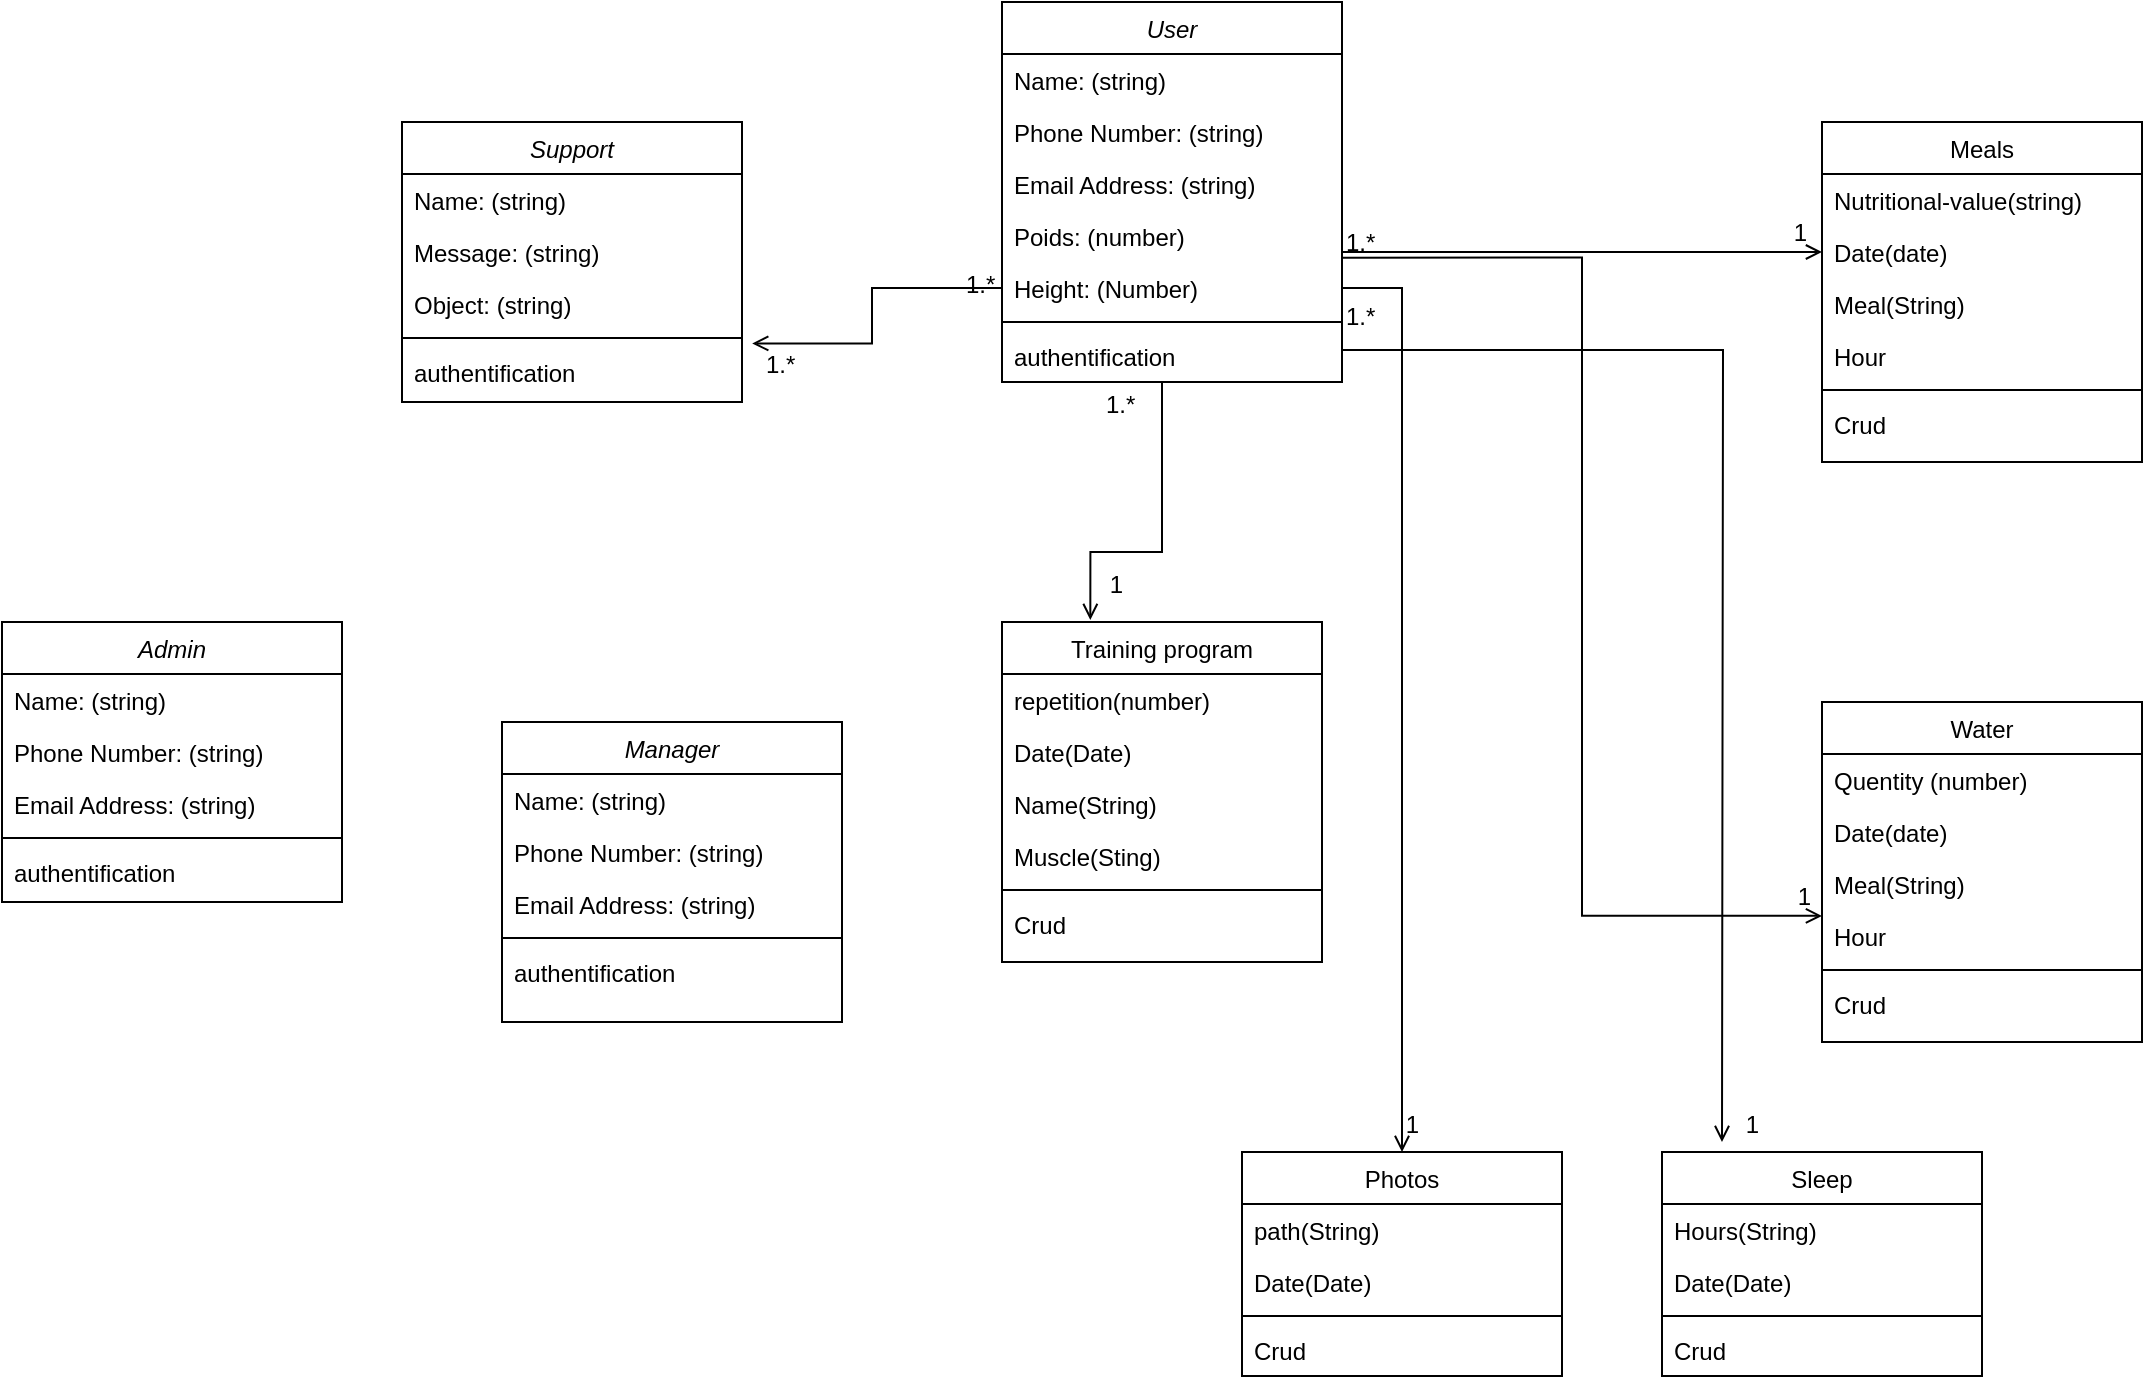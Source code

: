<mxfile version="17.2.1" type="device"><diagram id="C5RBs43oDa-KdzZeNtuy" name="Page-1"><mxGraphModel dx="2211" dy="919" grid="1" gridSize="10" guides="1" tooltips="1" connect="1" arrows="1" fold="1" page="1" pageScale="1" pageWidth="827" pageHeight="1169" math="0" shadow="0"><root><mxCell id="WIyWlLk6GJQsqaUBKTNV-0"/><mxCell id="WIyWlLk6GJQsqaUBKTNV-1" parent="WIyWlLk6GJQsqaUBKTNV-0"/><mxCell id="TL10Hn01DvHXObAlwQtO-19" style="edgeStyle=orthogonalEdgeStyle;rounded=0;orthogonalLoop=1;jettySize=auto;html=1;entryX=0.276;entryY=-0.006;entryDx=0;entryDy=0;entryPerimeter=0;endArrow=open;endFill=0;" edge="1" parent="WIyWlLk6GJQsqaUBKTNV-1" source="zkfFHV4jXpPFQw0GAbJ--0" target="TL10Hn01DvHXObAlwQtO-12"><mxGeometry relative="1" as="geometry"><Array as="points"><mxPoint x="180" y="285"/><mxPoint x="144" y="285"/></Array></mxGeometry></mxCell><mxCell id="zkfFHV4jXpPFQw0GAbJ--0" value="User" style="swimlane;fontStyle=2;align=center;verticalAlign=top;childLayout=stackLayout;horizontal=1;startSize=26;horizontalStack=0;resizeParent=1;resizeLast=0;collapsible=1;marginBottom=0;rounded=0;shadow=0;strokeWidth=1;" parent="WIyWlLk6GJQsqaUBKTNV-1" vertex="1"><mxGeometry x="100" y="10" width="170" height="190" as="geometry"><mxRectangle x="230" y="140" width="160" height="26" as="alternateBounds"/></mxGeometry></mxCell><mxCell id="zkfFHV4jXpPFQw0GAbJ--1" value="Name: (string)" style="text;align=left;verticalAlign=top;spacingLeft=4;spacingRight=4;overflow=hidden;rotatable=0;points=[[0,0.5],[1,0.5]];portConstraint=eastwest;" parent="zkfFHV4jXpPFQw0GAbJ--0" vertex="1"><mxGeometry y="26" width="170" height="26" as="geometry"/></mxCell><mxCell id="zkfFHV4jXpPFQw0GAbJ--2" value="Phone Number: (string)" style="text;align=left;verticalAlign=top;spacingLeft=4;spacingRight=4;overflow=hidden;rotatable=0;points=[[0,0.5],[1,0.5]];portConstraint=eastwest;rounded=0;shadow=0;html=0;" parent="zkfFHV4jXpPFQw0GAbJ--0" vertex="1"><mxGeometry y="52" width="170" height="26" as="geometry"/></mxCell><mxCell id="TL10Hn01DvHXObAlwQtO-1" value="Email Address: (string)" style="text;align=left;verticalAlign=top;spacingLeft=4;spacingRight=4;overflow=hidden;rotatable=0;points=[[0,0.5],[1,0.5]];portConstraint=eastwest;rounded=0;shadow=0;html=0;" vertex="1" parent="zkfFHV4jXpPFQw0GAbJ--0"><mxGeometry y="78" width="170" height="26" as="geometry"/></mxCell><mxCell id="TL10Hn01DvHXObAlwQtO-2" value="Poids: (number)" style="text;align=left;verticalAlign=top;spacingLeft=4;spacingRight=4;overflow=hidden;rotatable=0;points=[[0,0.5],[1,0.5]];portConstraint=eastwest;rounded=0;shadow=0;html=0;" vertex="1" parent="zkfFHV4jXpPFQw0GAbJ--0"><mxGeometry y="104" width="170" height="26" as="geometry"/></mxCell><mxCell id="zkfFHV4jXpPFQw0GAbJ--3" value="Height: (Number)" style="text;align=left;verticalAlign=top;spacingLeft=4;spacingRight=4;overflow=hidden;rotatable=0;points=[[0,0.5],[1,0.5]];portConstraint=eastwest;rounded=0;shadow=0;html=0;" parent="zkfFHV4jXpPFQw0GAbJ--0" vertex="1"><mxGeometry y="130" width="170" height="26" as="geometry"/></mxCell><mxCell id="zkfFHV4jXpPFQw0GAbJ--4" value="" style="line;html=1;strokeWidth=1;align=left;verticalAlign=middle;spacingTop=-1;spacingLeft=3;spacingRight=3;rotatable=0;labelPosition=right;points=[];portConstraint=eastwest;" parent="zkfFHV4jXpPFQw0GAbJ--0" vertex="1"><mxGeometry y="156" width="170" height="8" as="geometry"/></mxCell><mxCell id="zkfFHV4jXpPFQw0GAbJ--5" value="authentification" style="text;align=left;verticalAlign=top;spacingLeft=4;spacingRight=4;overflow=hidden;rotatable=0;points=[[0,0.5],[1,0.5]];portConstraint=eastwest;" parent="zkfFHV4jXpPFQw0GAbJ--0" vertex="1"><mxGeometry y="164" width="170" height="20" as="geometry"/></mxCell><mxCell id="zkfFHV4jXpPFQw0GAbJ--17" value="Meals" style="swimlane;fontStyle=0;align=center;verticalAlign=top;childLayout=stackLayout;horizontal=1;startSize=26;horizontalStack=0;resizeParent=1;resizeLast=0;collapsible=1;marginBottom=0;rounded=0;shadow=0;strokeWidth=1;" parent="WIyWlLk6GJQsqaUBKTNV-1" vertex="1"><mxGeometry x="510" y="70" width="160" height="170" as="geometry"><mxRectangle x="550" y="140" width="160" height="26" as="alternateBounds"/></mxGeometry></mxCell><mxCell id="zkfFHV4jXpPFQw0GAbJ--18" value="Nutritional-value(string)" style="text;align=left;verticalAlign=top;spacingLeft=4;spacingRight=4;overflow=hidden;rotatable=0;points=[[0,0.5],[1,0.5]];portConstraint=eastwest;" parent="zkfFHV4jXpPFQw0GAbJ--17" vertex="1"><mxGeometry y="26" width="160" height="26" as="geometry"/></mxCell><mxCell id="zkfFHV4jXpPFQw0GAbJ--19" value="Date(date)" style="text;align=left;verticalAlign=top;spacingLeft=4;spacingRight=4;overflow=hidden;rotatable=0;points=[[0,0.5],[1,0.5]];portConstraint=eastwest;rounded=0;shadow=0;html=0;" parent="zkfFHV4jXpPFQw0GAbJ--17" vertex="1"><mxGeometry y="52" width="160" height="26" as="geometry"/></mxCell><mxCell id="zkfFHV4jXpPFQw0GAbJ--20" value="Meal(String)" style="text;align=left;verticalAlign=top;spacingLeft=4;spacingRight=4;overflow=hidden;rotatable=0;points=[[0,0.5],[1,0.5]];portConstraint=eastwest;rounded=0;shadow=0;html=0;" parent="zkfFHV4jXpPFQw0GAbJ--17" vertex="1"><mxGeometry y="78" width="160" height="26" as="geometry"/></mxCell><mxCell id="zkfFHV4jXpPFQw0GAbJ--21" value="Hour" style="text;align=left;verticalAlign=top;spacingLeft=4;spacingRight=4;overflow=hidden;rotatable=0;points=[[0,0.5],[1,0.5]];portConstraint=eastwest;rounded=0;shadow=0;html=0;" parent="zkfFHV4jXpPFQw0GAbJ--17" vertex="1"><mxGeometry y="104" width="160" height="26" as="geometry"/></mxCell><mxCell id="zkfFHV4jXpPFQw0GAbJ--23" value="" style="line;html=1;strokeWidth=1;align=left;verticalAlign=middle;spacingTop=-1;spacingLeft=3;spacingRight=3;rotatable=0;labelPosition=right;points=[];portConstraint=eastwest;" parent="zkfFHV4jXpPFQw0GAbJ--17" vertex="1"><mxGeometry y="130" width="160" height="8" as="geometry"/></mxCell><mxCell id="zkfFHV4jXpPFQw0GAbJ--24" value="Crud" style="text;align=left;verticalAlign=top;spacingLeft=4;spacingRight=4;overflow=hidden;rotatable=0;points=[[0,0.5],[1,0.5]];portConstraint=eastwest;" parent="zkfFHV4jXpPFQw0GAbJ--17" vertex="1"><mxGeometry y="138" width="160" height="26" as="geometry"/></mxCell><mxCell id="zkfFHV4jXpPFQw0GAbJ--26" value="" style="endArrow=open;shadow=0;strokeWidth=1;rounded=0;endFill=1;edgeStyle=elbowEdgeStyle;elbow=vertical;" parent="WIyWlLk6GJQsqaUBKTNV-1" source="zkfFHV4jXpPFQw0GAbJ--0" target="zkfFHV4jXpPFQw0GAbJ--17" edge="1"><mxGeometry x="0.5" y="41" relative="1" as="geometry"><mxPoint x="380" y="192" as="sourcePoint"/><mxPoint x="540" y="192" as="targetPoint"/><mxPoint x="-40" y="32" as="offset"/></mxGeometry></mxCell><mxCell id="zkfFHV4jXpPFQw0GAbJ--27" value="1.*" style="resizable=0;align=left;verticalAlign=bottom;labelBackgroundColor=none;fontSize=12;direction=south;" parent="zkfFHV4jXpPFQw0GAbJ--26" connectable="0" vertex="1"><mxGeometry x="-1" relative="1" as="geometry"><mxPoint y="4" as="offset"/></mxGeometry></mxCell><mxCell id="zkfFHV4jXpPFQw0GAbJ--28" value="1" style="resizable=0;align=right;verticalAlign=bottom;labelBackgroundColor=none;fontSize=12;" parent="zkfFHV4jXpPFQw0GAbJ--26" connectable="0" vertex="1"><mxGeometry x="1" relative="1" as="geometry"><mxPoint x="-6" y="-1" as="offset"/></mxGeometry></mxCell><mxCell id="TL10Hn01DvHXObAlwQtO-22" value="1" style="resizable=0;align=right;verticalAlign=bottom;labelBackgroundColor=none;fontSize=12;" connectable="0" vertex="1" parent="zkfFHV4jXpPFQw0GAbJ--26"><mxGeometry x="1" relative="1" as="geometry"><mxPoint x="-348" y="175" as="offset"/></mxGeometry></mxCell><mxCell id="TL10Hn01DvHXObAlwQtO-24" value="1.*" style="resizable=0;align=left;verticalAlign=bottom;labelBackgroundColor=none;fontSize=12;direction=south;" connectable="0" vertex="1" parent="zkfFHV4jXpPFQw0GAbJ--26"><mxGeometry x="-1" relative="1" as="geometry"><mxPoint x="-120" y="85" as="offset"/></mxGeometry></mxCell><mxCell id="TL10Hn01DvHXObAlwQtO-34" value="1.*" style="resizable=0;align=left;verticalAlign=bottom;labelBackgroundColor=none;fontSize=12;direction=south;" connectable="0" vertex="1" parent="zkfFHV4jXpPFQw0GAbJ--26"><mxGeometry x="-1" relative="1" as="geometry"><mxPoint y="41" as="offset"/></mxGeometry></mxCell><mxCell id="TL10Hn01DvHXObAlwQtO-41" value="1" style="resizable=0;align=right;verticalAlign=bottom;labelBackgroundColor=none;fontSize=12;" connectable="0" vertex="1" parent="zkfFHV4jXpPFQw0GAbJ--26"><mxGeometry x="1" relative="1" as="geometry"><mxPoint x="-200" y="445" as="offset"/></mxGeometry></mxCell><mxCell id="TL10Hn01DvHXObAlwQtO-67" value="1.*" style="resizable=0;align=left;verticalAlign=bottom;labelBackgroundColor=none;fontSize=12;direction=south;" connectable="0" vertex="1" parent="zkfFHV4jXpPFQw0GAbJ--26"><mxGeometry x="-1" relative="1" as="geometry"><mxPoint x="-190" y="25" as="offset"/></mxGeometry></mxCell><mxCell id="TL10Hn01DvHXObAlwQtO-68" value="1.*" style="resizable=0;align=left;verticalAlign=bottom;labelBackgroundColor=none;fontSize=12;direction=south;" connectable="0" vertex="1" parent="zkfFHV4jXpPFQw0GAbJ--26"><mxGeometry x="-1" relative="1" as="geometry"><mxPoint x="-290" y="65" as="offset"/></mxGeometry></mxCell><mxCell id="TL10Hn01DvHXObAlwQtO-77" value="1" style="resizable=0;align=right;verticalAlign=bottom;labelBackgroundColor=none;fontSize=12;" connectable="0" vertex="1" parent="zkfFHV4jXpPFQw0GAbJ--26"><mxGeometry x="1" relative="1" as="geometry"><mxPoint x="-30" y="445" as="offset"/></mxGeometry></mxCell><mxCell id="TL10Hn01DvHXObAlwQtO-3" value="Water" style="swimlane;fontStyle=0;align=center;verticalAlign=top;childLayout=stackLayout;horizontal=1;startSize=26;horizontalStack=0;resizeParent=1;resizeLast=0;collapsible=1;marginBottom=0;rounded=0;shadow=0;strokeWidth=1;" vertex="1" parent="WIyWlLk6GJQsqaUBKTNV-1"><mxGeometry x="510" y="360" width="160" height="170" as="geometry"><mxRectangle x="550" y="140" width="160" height="26" as="alternateBounds"/></mxGeometry></mxCell><mxCell id="TL10Hn01DvHXObAlwQtO-4" value="Quentity (number)" style="text;align=left;verticalAlign=top;spacingLeft=4;spacingRight=4;overflow=hidden;rotatable=0;points=[[0,0.5],[1,0.5]];portConstraint=eastwest;" vertex="1" parent="TL10Hn01DvHXObAlwQtO-3"><mxGeometry y="26" width="160" height="26" as="geometry"/></mxCell><mxCell id="TL10Hn01DvHXObAlwQtO-5" value="Date(date)" style="text;align=left;verticalAlign=top;spacingLeft=4;spacingRight=4;overflow=hidden;rotatable=0;points=[[0,0.5],[1,0.5]];portConstraint=eastwest;rounded=0;shadow=0;html=0;" vertex="1" parent="TL10Hn01DvHXObAlwQtO-3"><mxGeometry y="52" width="160" height="26" as="geometry"/></mxCell><mxCell id="TL10Hn01DvHXObAlwQtO-6" value="Meal(String)" style="text;align=left;verticalAlign=top;spacingLeft=4;spacingRight=4;overflow=hidden;rotatable=0;points=[[0,0.5],[1,0.5]];portConstraint=eastwest;rounded=0;shadow=0;html=0;" vertex="1" parent="TL10Hn01DvHXObAlwQtO-3"><mxGeometry y="78" width="160" height="26" as="geometry"/></mxCell><mxCell id="TL10Hn01DvHXObAlwQtO-7" value="Hour" style="text;align=left;verticalAlign=top;spacingLeft=4;spacingRight=4;overflow=hidden;rotatable=0;points=[[0,0.5],[1,0.5]];portConstraint=eastwest;rounded=0;shadow=0;html=0;" vertex="1" parent="TL10Hn01DvHXObAlwQtO-3"><mxGeometry y="104" width="160" height="26" as="geometry"/></mxCell><mxCell id="TL10Hn01DvHXObAlwQtO-8" value="" style="line;html=1;strokeWidth=1;align=left;verticalAlign=middle;spacingTop=-1;spacingLeft=3;spacingRight=3;rotatable=0;labelPosition=right;points=[];portConstraint=eastwest;" vertex="1" parent="TL10Hn01DvHXObAlwQtO-3"><mxGeometry y="130" width="160" height="8" as="geometry"/></mxCell><mxCell id="TL10Hn01DvHXObAlwQtO-9" value="Crud" style="text;align=left;verticalAlign=top;spacingLeft=4;spacingRight=4;overflow=hidden;rotatable=0;points=[[0,0.5],[1,0.5]];portConstraint=eastwest;" vertex="1" parent="TL10Hn01DvHXObAlwQtO-3"><mxGeometry y="138" width="160" height="26" as="geometry"/></mxCell><mxCell id="TL10Hn01DvHXObAlwQtO-10" style="edgeStyle=orthogonalEdgeStyle;rounded=0;orthogonalLoop=1;jettySize=auto;html=1;exitX=1;exitY=0.916;exitDx=0;exitDy=0;entryX=0;entryY=0.113;entryDx=0;entryDy=0;entryPerimeter=0;endArrow=open;endFill=0;exitPerimeter=0;" edge="1" parent="WIyWlLk6GJQsqaUBKTNV-1" source="TL10Hn01DvHXObAlwQtO-2" target="TL10Hn01DvHXObAlwQtO-7"><mxGeometry relative="1" as="geometry"/></mxCell><mxCell id="TL10Hn01DvHXObAlwQtO-11" value="1" style="resizable=0;align=right;verticalAlign=bottom;labelBackgroundColor=none;fontSize=12;" connectable="0" vertex="1" parent="WIyWlLk6GJQsqaUBKTNV-1"><mxGeometry x="539.996" y="260" as="geometry"><mxPoint x="-34" y="206" as="offset"/></mxGeometry></mxCell><mxCell id="TL10Hn01DvHXObAlwQtO-12" value="Training program" style="swimlane;fontStyle=0;align=center;verticalAlign=top;childLayout=stackLayout;horizontal=1;startSize=26;horizontalStack=0;resizeParent=1;resizeLast=0;collapsible=1;marginBottom=0;rounded=0;shadow=0;strokeWidth=1;" vertex="1" parent="WIyWlLk6GJQsqaUBKTNV-1"><mxGeometry x="100" y="320" width="160" height="170" as="geometry"><mxRectangle x="550" y="140" width="160" height="26" as="alternateBounds"/></mxGeometry></mxCell><mxCell id="TL10Hn01DvHXObAlwQtO-13" value="repetition(number)" style="text;align=left;verticalAlign=top;spacingLeft=4;spacingRight=4;overflow=hidden;rotatable=0;points=[[0,0.5],[1,0.5]];portConstraint=eastwest;" vertex="1" parent="TL10Hn01DvHXObAlwQtO-12"><mxGeometry y="26" width="160" height="26" as="geometry"/></mxCell><mxCell id="TL10Hn01DvHXObAlwQtO-14" value="Date(Date)" style="text;align=left;verticalAlign=top;spacingLeft=4;spacingRight=4;overflow=hidden;rotatable=0;points=[[0,0.5],[1,0.5]];portConstraint=eastwest;rounded=0;shadow=0;html=0;" vertex="1" parent="TL10Hn01DvHXObAlwQtO-12"><mxGeometry y="52" width="160" height="26" as="geometry"/></mxCell><mxCell id="TL10Hn01DvHXObAlwQtO-15" value="Name(String)" style="text;align=left;verticalAlign=top;spacingLeft=4;spacingRight=4;overflow=hidden;rotatable=0;points=[[0,0.5],[1,0.5]];portConstraint=eastwest;rounded=0;shadow=0;html=0;" vertex="1" parent="TL10Hn01DvHXObAlwQtO-12"><mxGeometry y="78" width="160" height="26" as="geometry"/></mxCell><mxCell id="TL10Hn01DvHXObAlwQtO-16" value="Muscle(Sting)" style="text;align=left;verticalAlign=top;spacingLeft=4;spacingRight=4;overflow=hidden;rotatable=0;points=[[0,0.5],[1,0.5]];portConstraint=eastwest;rounded=0;shadow=0;html=0;" vertex="1" parent="TL10Hn01DvHXObAlwQtO-12"><mxGeometry y="104" width="160" height="26" as="geometry"/></mxCell><mxCell id="TL10Hn01DvHXObAlwQtO-17" value="" style="line;html=1;strokeWidth=1;align=left;verticalAlign=middle;spacingTop=-1;spacingLeft=3;spacingRight=3;rotatable=0;labelPosition=right;points=[];portConstraint=eastwest;" vertex="1" parent="TL10Hn01DvHXObAlwQtO-12"><mxGeometry y="130" width="160" height="8" as="geometry"/></mxCell><mxCell id="TL10Hn01DvHXObAlwQtO-18" value="Crud" style="text;align=left;verticalAlign=top;spacingLeft=4;spacingRight=4;overflow=hidden;rotatable=0;points=[[0,0.5],[1,0.5]];portConstraint=eastwest;" vertex="1" parent="TL10Hn01DvHXObAlwQtO-12"><mxGeometry y="138" width="160" height="26" as="geometry"/></mxCell><mxCell id="TL10Hn01DvHXObAlwQtO-25" value="Photos" style="swimlane;fontStyle=0;align=center;verticalAlign=top;childLayout=stackLayout;horizontal=1;startSize=26;horizontalStack=0;resizeParent=1;resizeLast=0;collapsible=1;marginBottom=0;rounded=0;shadow=0;strokeWidth=1;" vertex="1" parent="WIyWlLk6GJQsqaUBKTNV-1"><mxGeometry x="220" y="585" width="160" height="112" as="geometry"><mxRectangle x="550" y="140" width="160" height="26" as="alternateBounds"/></mxGeometry></mxCell><mxCell id="TL10Hn01DvHXObAlwQtO-27" value="path(String)" style="text;align=left;verticalAlign=top;spacingLeft=4;spacingRight=4;overflow=hidden;rotatable=0;points=[[0,0.5],[1,0.5]];portConstraint=eastwest;rounded=0;shadow=0;html=0;" vertex="1" parent="TL10Hn01DvHXObAlwQtO-25"><mxGeometry y="26" width="160" height="26" as="geometry"/></mxCell><mxCell id="TL10Hn01DvHXObAlwQtO-29" value="Date(Date)" style="text;align=left;verticalAlign=top;spacingLeft=4;spacingRight=4;overflow=hidden;rotatable=0;points=[[0,0.5],[1,0.5]];portConstraint=eastwest;rounded=0;shadow=0;html=0;" vertex="1" parent="TL10Hn01DvHXObAlwQtO-25"><mxGeometry y="52" width="160" height="26" as="geometry"/></mxCell><mxCell id="TL10Hn01DvHXObAlwQtO-30" value="" style="line;html=1;strokeWidth=1;align=left;verticalAlign=middle;spacingTop=-1;spacingLeft=3;spacingRight=3;rotatable=0;labelPosition=right;points=[];portConstraint=eastwest;" vertex="1" parent="TL10Hn01DvHXObAlwQtO-25"><mxGeometry y="78" width="160" height="8" as="geometry"/></mxCell><mxCell id="TL10Hn01DvHXObAlwQtO-31" value="Crud" style="text;align=left;verticalAlign=top;spacingLeft=4;spacingRight=4;overflow=hidden;rotatable=0;points=[[0,0.5],[1,0.5]];portConstraint=eastwest;" vertex="1" parent="TL10Hn01DvHXObAlwQtO-25"><mxGeometry y="86" width="160" height="26" as="geometry"/></mxCell><mxCell id="TL10Hn01DvHXObAlwQtO-33" style="edgeStyle=orthogonalEdgeStyle;rounded=0;orthogonalLoop=1;jettySize=auto;html=1;exitX=1;exitY=0.5;exitDx=0;exitDy=0;entryX=0.5;entryY=0;entryDx=0;entryDy=0;endArrow=open;endFill=0;" edge="1" parent="WIyWlLk6GJQsqaUBKTNV-1" source="zkfFHV4jXpPFQw0GAbJ--3" target="TL10Hn01DvHXObAlwQtO-25"><mxGeometry relative="1" as="geometry"/></mxCell><mxCell id="TL10Hn01DvHXObAlwQtO-42" value="Manager" style="swimlane;fontStyle=2;align=center;verticalAlign=top;childLayout=stackLayout;horizontal=1;startSize=26;horizontalStack=0;resizeParent=1;resizeLast=0;collapsible=1;marginBottom=0;rounded=0;shadow=0;strokeWidth=1;" vertex="1" parent="WIyWlLk6GJQsqaUBKTNV-1"><mxGeometry x="-150" y="370" width="170" height="150" as="geometry"><mxRectangle x="230" y="140" width="160" height="26" as="alternateBounds"/></mxGeometry></mxCell><mxCell id="TL10Hn01DvHXObAlwQtO-43" value="Name: (string)" style="text;align=left;verticalAlign=top;spacingLeft=4;spacingRight=4;overflow=hidden;rotatable=0;points=[[0,0.5],[1,0.5]];portConstraint=eastwest;" vertex="1" parent="TL10Hn01DvHXObAlwQtO-42"><mxGeometry y="26" width="170" height="26" as="geometry"/></mxCell><mxCell id="TL10Hn01DvHXObAlwQtO-44" value="Phone Number: (string)" style="text;align=left;verticalAlign=top;spacingLeft=4;spacingRight=4;overflow=hidden;rotatable=0;points=[[0,0.5],[1,0.5]];portConstraint=eastwest;rounded=0;shadow=0;html=0;" vertex="1" parent="TL10Hn01DvHXObAlwQtO-42"><mxGeometry y="52" width="170" height="26" as="geometry"/></mxCell><mxCell id="TL10Hn01DvHXObAlwQtO-45" value="Email Address: (string)" style="text;align=left;verticalAlign=top;spacingLeft=4;spacingRight=4;overflow=hidden;rotatable=0;points=[[0,0.5],[1,0.5]];portConstraint=eastwest;rounded=0;shadow=0;html=0;" vertex="1" parent="TL10Hn01DvHXObAlwQtO-42"><mxGeometry y="78" width="170" height="26" as="geometry"/></mxCell><mxCell id="TL10Hn01DvHXObAlwQtO-48" value="" style="line;html=1;strokeWidth=1;align=left;verticalAlign=middle;spacingTop=-1;spacingLeft=3;spacingRight=3;rotatable=0;labelPosition=right;points=[];portConstraint=eastwest;" vertex="1" parent="TL10Hn01DvHXObAlwQtO-42"><mxGeometry y="104" width="170" height="8" as="geometry"/></mxCell><mxCell id="TL10Hn01DvHXObAlwQtO-49" value="authentification" style="text;align=left;verticalAlign=top;spacingLeft=4;spacingRight=4;overflow=hidden;rotatable=0;points=[[0,0.5],[1,0.5]];portConstraint=eastwest;" vertex="1" parent="TL10Hn01DvHXObAlwQtO-42"><mxGeometry y="112" width="170" height="20" as="geometry"/></mxCell><mxCell id="TL10Hn01DvHXObAlwQtO-50" value="Admin" style="swimlane;fontStyle=2;align=center;verticalAlign=top;childLayout=stackLayout;horizontal=1;startSize=26;horizontalStack=0;resizeParent=1;resizeLast=0;collapsible=1;marginBottom=0;rounded=0;shadow=0;strokeWidth=1;" vertex="1" parent="WIyWlLk6GJQsqaUBKTNV-1"><mxGeometry x="-400" y="320" width="170" height="140" as="geometry"><mxRectangle x="230" y="140" width="160" height="26" as="alternateBounds"/></mxGeometry></mxCell><mxCell id="TL10Hn01DvHXObAlwQtO-51" value="Name: (string)" style="text;align=left;verticalAlign=top;spacingLeft=4;spacingRight=4;overflow=hidden;rotatable=0;points=[[0,0.5],[1,0.5]];portConstraint=eastwest;" vertex="1" parent="TL10Hn01DvHXObAlwQtO-50"><mxGeometry y="26" width="170" height="26" as="geometry"/></mxCell><mxCell id="TL10Hn01DvHXObAlwQtO-52" value="Phone Number: (string)" style="text;align=left;verticalAlign=top;spacingLeft=4;spacingRight=4;overflow=hidden;rotatable=0;points=[[0,0.5],[1,0.5]];portConstraint=eastwest;rounded=0;shadow=0;html=0;" vertex="1" parent="TL10Hn01DvHXObAlwQtO-50"><mxGeometry y="52" width="170" height="26" as="geometry"/></mxCell><mxCell id="TL10Hn01DvHXObAlwQtO-53" value="Email Address: (string)" style="text;align=left;verticalAlign=top;spacingLeft=4;spacingRight=4;overflow=hidden;rotatable=0;points=[[0,0.5],[1,0.5]];portConstraint=eastwest;rounded=0;shadow=0;html=0;" vertex="1" parent="TL10Hn01DvHXObAlwQtO-50"><mxGeometry y="78" width="170" height="26" as="geometry"/></mxCell><mxCell id="TL10Hn01DvHXObAlwQtO-56" value="" style="line;html=1;strokeWidth=1;align=left;verticalAlign=middle;spacingTop=-1;spacingLeft=3;spacingRight=3;rotatable=0;labelPosition=right;points=[];portConstraint=eastwest;" vertex="1" parent="TL10Hn01DvHXObAlwQtO-50"><mxGeometry y="104" width="170" height="8" as="geometry"/></mxCell><mxCell id="TL10Hn01DvHXObAlwQtO-57" value="authentification" style="text;align=left;verticalAlign=top;spacingLeft=4;spacingRight=4;overflow=hidden;rotatable=0;points=[[0,0.5],[1,0.5]];portConstraint=eastwest;" vertex="1" parent="TL10Hn01DvHXObAlwQtO-50"><mxGeometry y="112" width="170" height="20" as="geometry"/></mxCell><mxCell id="TL10Hn01DvHXObAlwQtO-58" value="Support" style="swimlane;fontStyle=2;align=center;verticalAlign=top;childLayout=stackLayout;horizontal=1;startSize=26;horizontalStack=0;resizeParent=1;resizeLast=0;collapsible=1;marginBottom=0;rounded=0;shadow=0;strokeWidth=1;" vertex="1" parent="WIyWlLk6GJQsqaUBKTNV-1"><mxGeometry x="-200" y="70" width="170" height="140" as="geometry"><mxRectangle x="230" y="140" width="160" height="26" as="alternateBounds"/></mxGeometry></mxCell><mxCell id="TL10Hn01DvHXObAlwQtO-59" value="Name: (string)" style="text;align=left;verticalAlign=top;spacingLeft=4;spacingRight=4;overflow=hidden;rotatable=0;points=[[0,0.5],[1,0.5]];portConstraint=eastwest;" vertex="1" parent="TL10Hn01DvHXObAlwQtO-58"><mxGeometry y="26" width="170" height="26" as="geometry"/></mxCell><mxCell id="TL10Hn01DvHXObAlwQtO-60" value="Message: (string)" style="text;align=left;verticalAlign=top;spacingLeft=4;spacingRight=4;overflow=hidden;rotatable=0;points=[[0,0.5],[1,0.5]];portConstraint=eastwest;rounded=0;shadow=0;html=0;" vertex="1" parent="TL10Hn01DvHXObAlwQtO-58"><mxGeometry y="52" width="170" height="26" as="geometry"/></mxCell><mxCell id="TL10Hn01DvHXObAlwQtO-61" value="Object: (string)" style="text;align=left;verticalAlign=top;spacingLeft=4;spacingRight=4;overflow=hidden;rotatable=0;points=[[0,0.5],[1,0.5]];portConstraint=eastwest;rounded=0;shadow=0;html=0;" vertex="1" parent="TL10Hn01DvHXObAlwQtO-58"><mxGeometry y="78" width="170" height="26" as="geometry"/></mxCell><mxCell id="TL10Hn01DvHXObAlwQtO-64" value="" style="line;html=1;strokeWidth=1;align=left;verticalAlign=middle;spacingTop=-1;spacingLeft=3;spacingRight=3;rotatable=0;labelPosition=right;points=[];portConstraint=eastwest;" vertex="1" parent="TL10Hn01DvHXObAlwQtO-58"><mxGeometry y="104" width="170" height="8" as="geometry"/></mxCell><mxCell id="TL10Hn01DvHXObAlwQtO-65" value="authentification" style="text;align=left;verticalAlign=top;spacingLeft=4;spacingRight=4;overflow=hidden;rotatable=0;points=[[0,0.5],[1,0.5]];portConstraint=eastwest;" vertex="1" parent="TL10Hn01DvHXObAlwQtO-58"><mxGeometry y="112" width="170" height="20" as="geometry"/></mxCell><mxCell id="TL10Hn01DvHXObAlwQtO-69" style="edgeStyle=orthogonalEdgeStyle;rounded=0;orthogonalLoop=1;jettySize=auto;html=1;entryX=1.03;entryY=1.259;entryDx=0;entryDy=0;entryPerimeter=0;endArrow=open;endFill=0;" edge="1" parent="WIyWlLk6GJQsqaUBKTNV-1" source="zkfFHV4jXpPFQw0GAbJ--3" target="TL10Hn01DvHXObAlwQtO-61"><mxGeometry relative="1" as="geometry"/></mxCell><mxCell id="TL10Hn01DvHXObAlwQtO-70" value="Sleep" style="swimlane;fontStyle=0;align=center;verticalAlign=top;childLayout=stackLayout;horizontal=1;startSize=26;horizontalStack=0;resizeParent=1;resizeLast=0;collapsible=1;marginBottom=0;rounded=0;shadow=0;strokeWidth=1;" vertex="1" parent="WIyWlLk6GJQsqaUBKTNV-1"><mxGeometry x="430" y="585" width="160" height="112" as="geometry"><mxRectangle x="550" y="140" width="160" height="26" as="alternateBounds"/></mxGeometry></mxCell><mxCell id="TL10Hn01DvHXObAlwQtO-71" value="Hours(String)" style="text;align=left;verticalAlign=top;spacingLeft=4;spacingRight=4;overflow=hidden;rotatable=0;points=[[0,0.5],[1,0.5]];portConstraint=eastwest;rounded=0;shadow=0;html=0;" vertex="1" parent="TL10Hn01DvHXObAlwQtO-70"><mxGeometry y="26" width="160" height="26" as="geometry"/></mxCell><mxCell id="TL10Hn01DvHXObAlwQtO-72" value="Date(Date)" style="text;align=left;verticalAlign=top;spacingLeft=4;spacingRight=4;overflow=hidden;rotatable=0;points=[[0,0.5],[1,0.5]];portConstraint=eastwest;rounded=0;shadow=0;html=0;" vertex="1" parent="TL10Hn01DvHXObAlwQtO-70"><mxGeometry y="52" width="160" height="26" as="geometry"/></mxCell><mxCell id="TL10Hn01DvHXObAlwQtO-73" value="" style="line;html=1;strokeWidth=1;align=left;verticalAlign=middle;spacingTop=-1;spacingLeft=3;spacingRight=3;rotatable=0;labelPosition=right;points=[];portConstraint=eastwest;" vertex="1" parent="TL10Hn01DvHXObAlwQtO-70"><mxGeometry y="78" width="160" height="8" as="geometry"/></mxCell><mxCell id="TL10Hn01DvHXObAlwQtO-74" value="Crud" style="text;align=left;verticalAlign=top;spacingLeft=4;spacingRight=4;overflow=hidden;rotatable=0;points=[[0,0.5],[1,0.5]];portConstraint=eastwest;" vertex="1" parent="TL10Hn01DvHXObAlwQtO-70"><mxGeometry y="86" width="160" height="26" as="geometry"/></mxCell><mxCell id="TL10Hn01DvHXObAlwQtO-76" style="edgeStyle=orthogonalEdgeStyle;rounded=0;orthogonalLoop=1;jettySize=auto;html=1;exitX=1;exitY=0.5;exitDx=0;exitDy=0;endArrow=open;endFill=0;" edge="1" parent="WIyWlLk6GJQsqaUBKTNV-1" source="zkfFHV4jXpPFQw0GAbJ--5"><mxGeometry relative="1" as="geometry"><mxPoint x="460" y="580" as="targetPoint"/></mxGeometry></mxCell></root></mxGraphModel></diagram></mxfile>